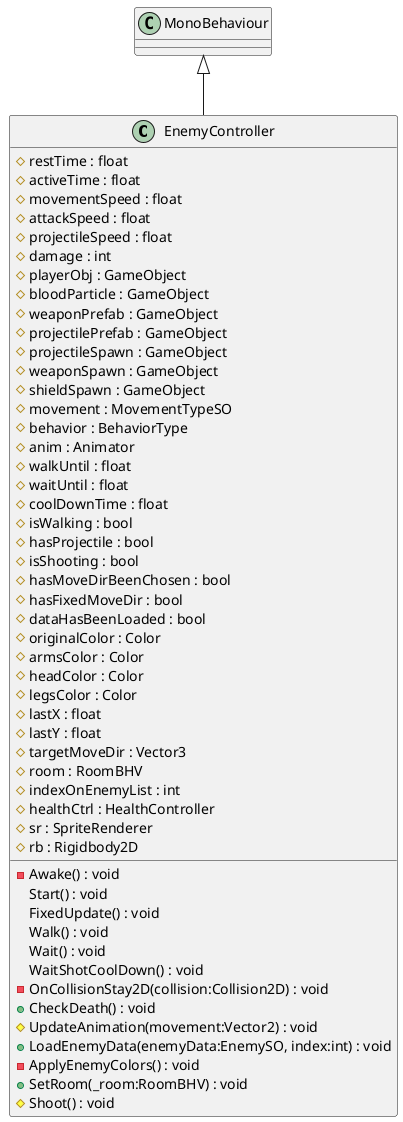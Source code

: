 @startuml
class EnemyController {
    # restTime : float
    # activeTime : float
    # movementSpeed : float
    # attackSpeed : float
    # projectileSpeed : float
    # damage : int
    # playerObj : GameObject
    # bloodParticle : GameObject
    # weaponPrefab : GameObject
    # projectilePrefab : GameObject
    # projectileSpawn : GameObject
    # weaponSpawn : GameObject
    # shieldSpawn : GameObject
    # movement : MovementTypeSO
    # behavior : BehaviorType
    # anim : Animator
    # walkUntil : float
    # waitUntil : float
    # coolDownTime : float
    # isWalking : bool
    # hasProjectile : bool
    # isShooting : bool
    # hasMoveDirBeenChosen : bool
    # hasFixedMoveDir : bool
    # dataHasBeenLoaded : bool
    # originalColor : Color
    # armsColor : Color
    # headColor : Color
    # legsColor : Color
    # lastX : float
    # lastY : float
    # targetMoveDir : Vector3
    # room : RoomBHV
    # indexOnEnemyList : int
    # healthCtrl : HealthController
    # sr : SpriteRenderer
    # rb : Rigidbody2D
    - Awake() : void
    Start() : void
    FixedUpdate() : void
    Walk() : void
    Wait() : void
    WaitShotCoolDown() : void
    - OnCollisionStay2D(collision:Collision2D) : void
    + CheckDeath() : void
    # UpdateAnimation(movement:Vector2) : void
    + LoadEnemyData(enemyData:EnemySO, index:int) : void
    - ApplyEnemyColors() : void
    + SetRoom(_room:RoomBHV) : void
    # Shoot() : void
}
MonoBehaviour <|-- EnemyController
@enduml

